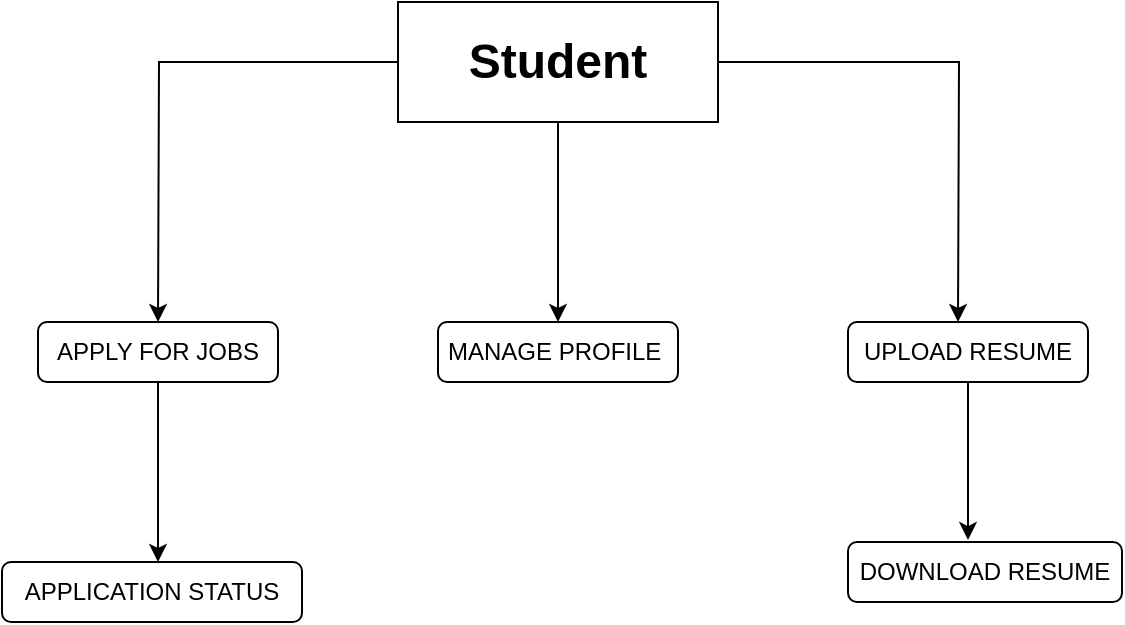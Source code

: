 <mxfile version="21.6.9" type="github">
  <diagram name="Page-1" id="rjGy5YyPrBwTc-FCCKnh">
    <mxGraphModel dx="1120" dy="484" grid="1" gridSize="10" guides="1" tooltips="1" connect="1" arrows="1" fold="1" page="1" pageScale="1" pageWidth="850" pageHeight="1100" math="0" shadow="0">
      <root>
        <mxCell id="0" />
        <mxCell id="1" parent="0" />
        <mxCell id="gnQRgpkNDzssGDymNENJ-2" style="edgeStyle=orthogonalEdgeStyle;rounded=0;orthogonalLoop=1;jettySize=auto;html=1;" edge="1" parent="1" source="gnQRgpkNDzssGDymNENJ-1">
          <mxGeometry relative="1" as="geometry">
            <mxPoint x="358" y="200" as="targetPoint" />
          </mxGeometry>
        </mxCell>
        <mxCell id="gnQRgpkNDzssGDymNENJ-3" style="edgeStyle=orthogonalEdgeStyle;rounded=0;orthogonalLoop=1;jettySize=auto;html=1;" edge="1" parent="1" source="gnQRgpkNDzssGDymNENJ-1">
          <mxGeometry relative="1" as="geometry">
            <mxPoint x="158" y="200" as="targetPoint" />
          </mxGeometry>
        </mxCell>
        <mxCell id="gnQRgpkNDzssGDymNENJ-4" style="edgeStyle=orthogonalEdgeStyle;rounded=0;orthogonalLoop=1;jettySize=auto;html=1;" edge="1" parent="1" source="gnQRgpkNDzssGDymNENJ-1">
          <mxGeometry relative="1" as="geometry">
            <mxPoint x="558" y="200" as="targetPoint" />
          </mxGeometry>
        </mxCell>
        <mxCell id="gnQRgpkNDzssGDymNENJ-1" value="&lt;font style=&quot;font-size: 24px;&quot;&gt;&lt;b&gt;Student&lt;/b&gt;&lt;/font&gt;" style="whiteSpace=wrap;html=1;" vertex="1" parent="1">
          <mxGeometry x="278" y="40" width="160" height="60" as="geometry" />
        </mxCell>
        <mxCell id="gnQRgpkNDzssGDymNENJ-9" style="edgeStyle=orthogonalEdgeStyle;rounded=0;orthogonalLoop=1;jettySize=auto;html=1;" edge="1" parent="1" source="gnQRgpkNDzssGDymNENJ-5">
          <mxGeometry relative="1" as="geometry">
            <mxPoint x="158" y="320" as="targetPoint" />
          </mxGeometry>
        </mxCell>
        <mxCell id="gnQRgpkNDzssGDymNENJ-5" value="APPLY FOR JOBS" style="rounded=1;whiteSpace=wrap;html=1;" vertex="1" parent="1">
          <mxGeometry x="98" y="200" width="120" height="30" as="geometry" />
        </mxCell>
        <mxCell id="gnQRgpkNDzssGDymNENJ-6" value="MANAGE PROFILE&amp;nbsp;" style="rounded=1;whiteSpace=wrap;html=1;" vertex="1" parent="1">
          <mxGeometry x="298" y="200" width="120" height="30" as="geometry" />
        </mxCell>
        <mxCell id="gnQRgpkNDzssGDymNENJ-19" style="edgeStyle=orthogonalEdgeStyle;rounded=0;orthogonalLoop=1;jettySize=auto;html=1;entryX=0.438;entryY=-0.033;entryDx=0;entryDy=0;entryPerimeter=0;" edge="1" parent="1" source="gnQRgpkNDzssGDymNENJ-7" target="gnQRgpkNDzssGDymNENJ-17">
          <mxGeometry relative="1" as="geometry" />
        </mxCell>
        <mxCell id="gnQRgpkNDzssGDymNENJ-7" value="UPLOAD RESUME" style="rounded=1;whiteSpace=wrap;html=1;" vertex="1" parent="1">
          <mxGeometry x="503" y="200" width="120" height="30" as="geometry" />
        </mxCell>
        <mxCell id="gnQRgpkNDzssGDymNENJ-11" value="APPLICATION STATUS" style="rounded=1;whiteSpace=wrap;html=1;" vertex="1" parent="1">
          <mxGeometry x="80" y="320" width="150" height="30" as="geometry" />
        </mxCell>
        <mxCell id="gnQRgpkNDzssGDymNENJ-17" value="DOWNLOAD RESUME" style="rounded=1;whiteSpace=wrap;html=1;" vertex="1" parent="1">
          <mxGeometry x="503" y="310" width="137" height="30" as="geometry" />
        </mxCell>
      </root>
    </mxGraphModel>
  </diagram>
</mxfile>
